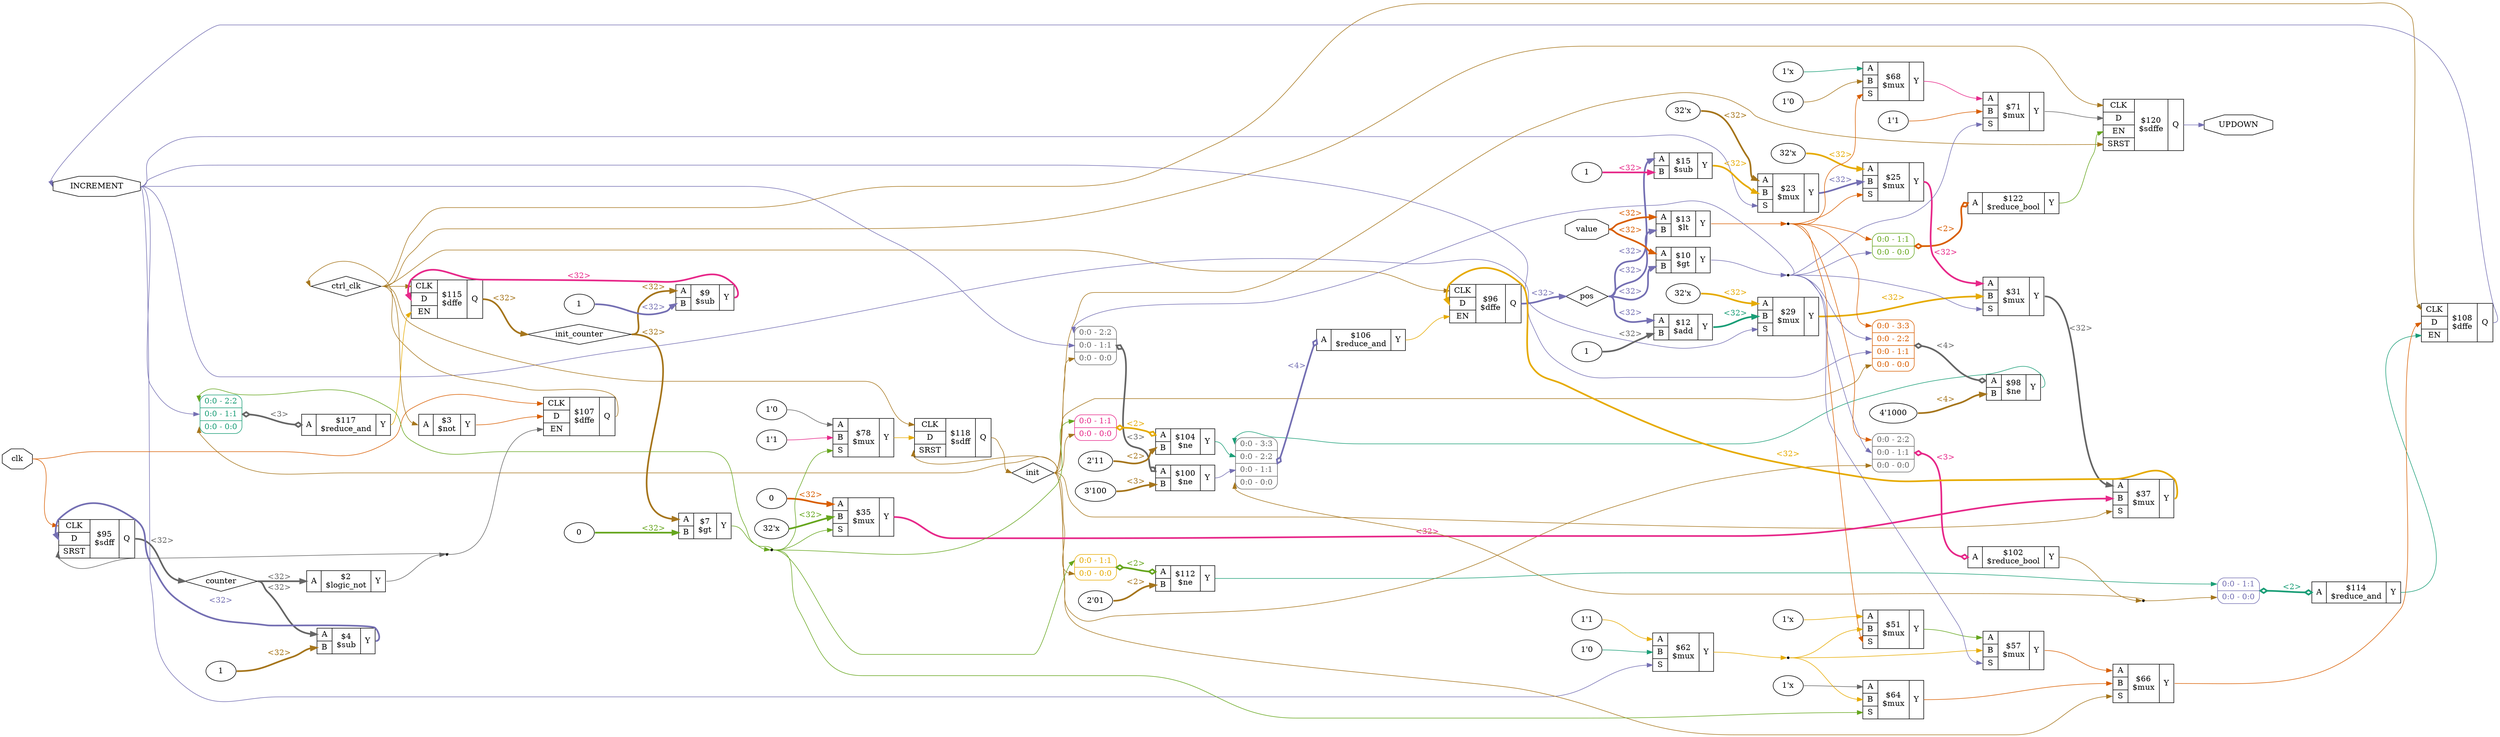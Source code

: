digraph "vout_udpoti" {
rankdir="LR";
remincross=true;
n33 [ shape=octagon, label="INCREMENT", color="black", fontcolor="black" ];
n34 [ shape=octagon, label="UPDOWN", color="black", fontcolor="black" ];
n35 [ shape=octagon, label="clk", color="black", fontcolor="black" ];
n36 [ shape=diamond, label="counter", color="black", fontcolor="black" ];
n37 [ shape=diamond, label="ctrl_clk", color="black", fontcolor="black" ];
n38 [ shape=diamond, label="init", color="black", fontcolor="black" ];
n39 [ shape=diamond, label="init_counter", color="black", fontcolor="black" ];
n40 [ shape=diamond, label="pos", color="black", fontcolor="black" ];
n41 [ shape=octagon, label="value", color="black", fontcolor="black" ];
v0 [ label="1" ];
c45 [ shape=record, label="{{<p42> A|<p43> B}|$12\n$add|{<p44> Y}}",  ];
c50 [ shape=record, label="{{<p46> CLK|<p47> D|<p48> EN}|$107\n$dffe|{<p49> Q}}",  ];
c51 [ shape=record, label="{{<p46> CLK|<p47> D|<p48> EN}|$108\n$dffe|{<p49> Q}}",  ];
c52 [ shape=record, label="{{<p46> CLK|<p47> D|<p48> EN}|$115\n$dffe|{<p49> Q}}",  ];
c54 [ shape=record, label="{{<p46> CLK|<p47> D|<p53> SRST}|$118\n$sdff|{<p49> Q}}",  ];
c55 [ shape=record, label="{{<p46> CLK|<p47> D|<p48> EN|<p53> SRST}|$120\n$sdffe|{<p49> Q}}",  ];
c56 [ shape=record, label="{{<p46> CLK|<p47> D|<p53> SRST}|$95\n$sdff|{<p49> Q}}",  ];
c57 [ shape=record, label="{{<p46> CLK|<p47> D|<p48> EN}|$96\n$dffe|{<p49> Q}}",  ];
v2 [ label="3'100" ];
c58 [ shape=record, label="{{<p42> A|<p43> B}|$100\n$ne|{<p44> Y}}",  ];
x1 [ shape=record, style=rounded, label="<s2> 0:0 - 2:2 |<s1> 0:0 - 1:1 |<s0> 0:0 - 0:0 ", colorscheme="dark28", color="8", fontcolor="8" ];
x1:e -> c58:p42:w [arrowhead=odiamond, arrowtail=odiamond, dir=both, colorscheme="dark28", color="8", fontcolor="8", style="setlinewidth(3)", label="<3>"];
c59 [ shape=record, label="{{<p42> A}|$102\n$reduce_bool|{<p44> Y}}",  ];
x3 [ shape=record, style=rounded, label="<s2> 0:0 - 2:2 |<s1> 0:0 - 1:1 |<s0> 0:0 - 0:0 ", colorscheme="dark28", color="8", fontcolor="8" ];
x3:e -> c59:p42:w [arrowhead=odiamond, arrowtail=odiamond, dir=both, colorscheme="dark28", color="4", fontcolor="4", style="setlinewidth(3)", label="<3>"];
v5 [ label="2'11" ];
c60 [ shape=record, label="{{<p42> A|<p43> B}|$104\n$ne|{<p44> Y}}",  ];
x4 [ shape=record, style=rounded, label="<s1> 0:0 - 1:1 |<s0> 0:0 - 0:0 ", colorscheme="dark28", color="4", fontcolor="4" ];
x4:e -> c60:p42:w [arrowhead=odiamond, arrowtail=odiamond, dir=both, colorscheme="dark28", color="6", fontcolor="6", style="setlinewidth(3)", label="<2>"];
v7 [ label="2'01" ];
c61 [ shape=record, label="{{<p42> A|<p43> B}|$112\n$ne|{<p44> Y}}",  ];
x6 [ shape=record, style=rounded, label="<s1> 0:0 - 1:1 |<s0> 0:0 - 0:0 ", colorscheme="dark28", color="6", fontcolor="6" ];
x6:e -> c61:p42:w [arrowhead=odiamond, arrowtail=odiamond, dir=both, colorscheme="dark28", color="5", fontcolor="5", style="setlinewidth(3)", label="<2>"];
c62 [ shape=record, label="{{<p42> A}|$122\n$reduce_bool|{<p44> Y}}",  ];
x8 [ shape=record, style=rounded, label="<s1> 0:0 - 1:1 |<s0> 0:0 - 0:0 ", colorscheme="dark28", color="5", fontcolor="5" ];
x8:e -> c62:p42:w [arrowhead=odiamond, arrowtail=odiamond, dir=both, colorscheme="dark28", color="2", fontcolor="2", style="setlinewidth(3)", label="<2>"];
v10 [ label="4'1000" ];
c63 [ shape=record, label="{{<p42> A|<p43> B}|$98\n$ne|{<p44> Y}}",  ];
x9 [ shape=record, style=rounded, label="<s3> 0:0 - 3:3 |<s2> 0:0 - 2:2 |<s1> 0:0 - 1:1 |<s0> 0:0 - 0:0 ", colorscheme="dark28", color="2", fontcolor="2" ];
x9:e -> c63:p42:w [arrowhead=odiamond, arrowtail=odiamond, dir=both, colorscheme="dark28", color="8", fontcolor="8", style="setlinewidth(3)", label="<4>"];
c64 [ shape=record, label="{{<p42> A}|$106\n$reduce_and|{<p44> Y}}",  ];
x11 [ shape=record, style=rounded, label="<s3> 0:0 - 3:3 |<s2> 0:0 - 2:2 |<s1> 0:0 - 1:1 |<s0> 0:0 - 0:0 ", colorscheme="dark28", color="8", fontcolor="8" ];
x11:e -> c64:p42:w [arrowhead=odiamond, arrowtail=odiamond, dir=both, colorscheme="dark28", color="3", fontcolor="3", style="setlinewidth(3)", label="<4>"];
c65 [ shape=record, label="{{<p42> A}|$114\n$reduce_and|{<p44> Y}}",  ];
x12 [ shape=record, style=rounded, label="<s1> 0:0 - 1:1 |<s0> 0:0 - 0:0 ", colorscheme="dark28", color="3", fontcolor="3" ];
x12:e -> c65:p42:w [arrowhead=odiamond, arrowtail=odiamond, dir=both, colorscheme="dark28", color="1", fontcolor="1", style="setlinewidth(3)", label="<2>"];
c66 [ shape=record, label="{{<p42> A}|$117\n$reduce_and|{<p44> Y}}",  ];
x13 [ shape=record, style=rounded, label="<s2> 0:0 - 2:2 |<s1> 0:0 - 1:1 |<s0> 0:0 - 0:0 ", colorscheme="dark28", color="1", fontcolor="1" ];
x13:e -> c66:p42:w [arrowhead=odiamond, arrowtail=odiamond, dir=both, colorscheme="dark28", color="8", fontcolor="8", style="setlinewidth(3)", label="<3>"];
c67 [ shape=record, label="{{<p42> A}|$2\n$logic_not|{<p44> Y}}",  ];
v14 [ label="0" ];
c68 [ shape=record, label="{{<p42> A|<p43> B}|$7\n$gt|{<p44> Y}}",  ];
c69 [ shape=record, label="{{<p42> A|<p43> B}|$10\n$gt|{<p44> Y}}",  ];
c70 [ shape=record, label="{{<p42> A|<p43> B}|$13\n$lt|{<p44> Y}}",  ];
c71 [ shape=record, label="{{<p42> A}|$3\n$not|{<p44> Y}}",  ];
v15 [ label="32'x" ];
c73 [ shape=record, label="{{<p42> A|<p43> B|<p72> S}|$23\n$mux|{<p44> Y}}",  ];
v16 [ label="32'x" ];
c74 [ shape=record, label="{{<p42> A|<p43> B|<p72> S}|$25\n$mux|{<p44> Y}}",  ];
v17 [ label="32'x" ];
c75 [ shape=record, label="{{<p42> A|<p43> B|<p72> S}|$29\n$mux|{<p44> Y}}",  ];
c76 [ shape=record, label="{{<p42> A|<p43> B|<p72> S}|$31\n$mux|{<p44> Y}}",  ];
v18 [ label="0" ];
v19 [ label="32'x" ];
c77 [ shape=record, label="{{<p42> A|<p43> B|<p72> S}|$35\n$mux|{<p44> Y}}",  ];
c78 [ shape=record, label="{{<p42> A|<p43> B|<p72> S}|$37\n$mux|{<p44> Y}}",  ];
v20 [ label="1'x" ];
c79 [ shape=record, label="{{<p42> A|<p43> B|<p72> S}|$51\n$mux|{<p44> Y}}",  ];
c80 [ shape=record, label="{{<p42> A|<p43> B|<p72> S}|$57\n$mux|{<p44> Y}}",  ];
v21 [ label="1'1" ];
v22 [ label="1'0" ];
c81 [ shape=record, label="{{<p42> A|<p43> B|<p72> S}|$62\n$mux|{<p44> Y}}",  ];
v23 [ label="1'x" ];
c82 [ shape=record, label="{{<p42> A|<p43> B|<p72> S}|$64\n$mux|{<p44> Y}}",  ];
c83 [ shape=record, label="{{<p42> A|<p43> B|<p72> S}|$66\n$mux|{<p44> Y}}",  ];
v24 [ label="1'x" ];
v25 [ label="1'0" ];
c84 [ shape=record, label="{{<p42> A|<p43> B|<p72> S}|$68\n$mux|{<p44> Y}}",  ];
v26 [ label="1'1" ];
c85 [ shape=record, label="{{<p42> A|<p43> B|<p72> S}|$71\n$mux|{<p44> Y}}",  ];
v27 [ label="1'0" ];
v28 [ label="1'1" ];
c86 [ shape=record, label="{{<p42> A|<p43> B|<p72> S}|$78\n$mux|{<p44> Y}}",  ];
v29 [ label="1" ];
c87 [ shape=record, label="{{<p42> A|<p43> B}|$4\n$sub|{<p44> Y}}",  ];
v30 [ label="1" ];
c88 [ shape=record, label="{{<p42> A|<p43> B}|$9\n$sub|{<p44> Y}}",  ];
v31 [ label="1" ];
c89 [ shape=record, label="{{<p42> A|<p43> B}|$15\n$sub|{<p44> Y}}",  ];
c83:p44:e -> c51:p47:w [colorscheme="dark28", color="2", fontcolor="2", label=""];
c64:p44:e -> c57:p48:w [colorscheme="dark28", color="6", fontcolor="6", label=""];
c65:p44:e -> c51:p48:w [colorscheme="dark28", color="1", fontcolor="1", label=""];
c66:p44:e -> c52:p48:w [colorscheme="dark28", color="6", fontcolor="6", label=""];
n13 [ shape=point ];
c67:p44:e -> n13:w [colorscheme="dark28", color="8", fontcolor="8", label=""];
n13:e -> c50:p48:w [colorscheme="dark28", color="8", fontcolor="8", label=""];
n13:e -> c56:p53:w [colorscheme="dark28", color="8", fontcolor="8", label=""];
n14 [ shape=point ];
c68:p44:e -> n14:w [colorscheme="dark28", color="5", fontcolor="5", label=""];
n14:e -> c77:p72:w [colorscheme="dark28", color="5", fontcolor="5", label=""];
n14:e -> c82:p72:w [colorscheme="dark28", color="5", fontcolor="5", label=""];
n14:e -> c86:p72:w [colorscheme="dark28", color="5", fontcolor="5", label=""];
n14:e -> x13:s2:w [colorscheme="dark28", color="5", fontcolor="5", label=""];
n14:e -> x4:s1:w [colorscheme="dark28", color="5", fontcolor="5", label=""];
n14:e -> x6:s1:w [colorscheme="dark28", color="5", fontcolor="5", label=""];
n15 [ shape=point ];
c69:p44:e -> n15:w [colorscheme="dark28", color="3", fontcolor="3", label=""];
n15:e -> c76:p72:w [colorscheme="dark28", color="3", fontcolor="3", label=""];
n15:e -> c80:p72:w [colorscheme="dark28", color="3", fontcolor="3", label=""];
n15:e -> c85:p72:w [colorscheme="dark28", color="3", fontcolor="3", label=""];
n15:e -> x1:s2:w [colorscheme="dark28", color="3", fontcolor="3", label=""];
n15:e -> x3:s1:w [colorscheme="dark28", color="3", fontcolor="3", label=""];
n15:e -> x8:s0:w [colorscheme="dark28", color="3", fontcolor="3", label=""];
n15:e -> x9:s2:w [colorscheme="dark28", color="3", fontcolor="3", label=""];
n16 [ shape=point ];
c70:p44:e -> n16:w [colorscheme="dark28", color="2", fontcolor="2", label=""];
n16:e -> c74:p72:w [colorscheme="dark28", color="2", fontcolor="2", label=""];
n16:e -> c79:p72:w [colorscheme="dark28", color="2", fontcolor="2", label=""];
n16:e -> c84:p72:w [colorscheme="dark28", color="2", fontcolor="2", label=""];
n16:e -> x3:s2:w [colorscheme="dark28", color="2", fontcolor="2", label=""];
n16:e -> x8:s1:w [colorscheme="dark28", color="2", fontcolor="2", label=""];
n16:e -> x9:s3:w [colorscheme="dark28", color="2", fontcolor="2", label=""];
c71:p44:e -> c50:p47:w [colorscheme="dark28", color="2", fontcolor="2", label=""];
c73:p44:e -> c74:p43:w [colorscheme="dark28", color="3", fontcolor="3", style="setlinewidth(3)", label="<32>"];
c74:p44:e -> c76:p42:w [colorscheme="dark28", color="4", fontcolor="4", style="setlinewidth(3)", label="<32>"];
c78:p44:e -> c57:p47:w [colorscheme="dark28", color="6", fontcolor="6", style="setlinewidth(3)", label="<32>"];
c75:p44:e -> c76:p43:w [colorscheme="dark28", color="6", fontcolor="6", style="setlinewidth(3)", label="<32>"];
c76:p44:e -> c78:p42:w [colorscheme="dark28", color="8", fontcolor="8", style="setlinewidth(3)", label="<32>"];
c77:p44:e -> c78:p43:w [colorscheme="dark28", color="4", fontcolor="4", style="setlinewidth(3)", label="<32>"];
n23 [ shape=point ];
c81:p44:e -> n23:w [colorscheme="dark28", color="6", fontcolor="6", label=""];
n23:e -> c79:p43:w [colorscheme="dark28", color="6", fontcolor="6", label=""];
n23:e -> c80:p43:w [colorscheme="dark28", color="6", fontcolor="6", label=""];
n23:e -> c82:p43:w [colorscheme="dark28", color="6", fontcolor="6", label=""];
c79:p44:e -> c80:p42:w [colorscheme="dark28", color="5", fontcolor="5", label=""];
c80:p44:e -> c83:p42:w [colorscheme="dark28", color="2", fontcolor="2", label=""];
c82:p44:e -> c83:p43:w [colorscheme="dark28", color="2", fontcolor="2", label=""];
c84:p44:e -> c85:p42:w [colorscheme="dark28", color="4", fontcolor="4", label=""];
c85:p44:e -> c55:p47:w [colorscheme="dark28", color="8", fontcolor="8", label=""];
c86:p44:e -> c54:p47:w [colorscheme="dark28", color="6", fontcolor="6", label=""];
c45:p44:e -> c75:p43:w [colorscheme="dark28", color="1", fontcolor="1", style="setlinewidth(3)", label="<32>"];
c87:p44:e -> c56:p47:w [colorscheme="dark28", color="3", fontcolor="3", style="setlinewidth(3)", label="<32>"];
c88:p44:e -> c52:p47:w [colorscheme="dark28", color="4", fontcolor="4", style="setlinewidth(3)", label="<32>"];
c89:p44:e -> c73:p43:w [colorscheme="dark28", color="6", fontcolor="6", style="setlinewidth(3)", label="<32>"];
c51:p49:e -> n33:w [colorscheme="dark28", color="3", fontcolor="3", label=""];
n33:e -> c73:p72:w [colorscheme="dark28", color="3", fontcolor="3", label=""];
n33:e -> c75:p72:w [colorscheme="dark28", color="3", fontcolor="3", label=""];
n33:e -> c81:p72:w [colorscheme="dark28", color="3", fontcolor="3", label=""];
n33:e -> x13:s1:w [colorscheme="dark28", color="3", fontcolor="3", label=""];
n33:e -> x1:s1:w [colorscheme="dark28", color="3", fontcolor="3", label=""];
n33:e -> x9:s1:w [colorscheme="dark28", color="3", fontcolor="3", label=""];
c55:p49:e -> n34:w [colorscheme="dark28", color="3", fontcolor="3", label=""];
n35:e -> c50:p46:w [colorscheme="dark28", color="2", fontcolor="2", label=""];
n35:e -> c56:p46:w [colorscheme="dark28", color="2", fontcolor="2", label=""];
c56:p49:e -> n36:w [colorscheme="dark28", color="8", fontcolor="8", style="setlinewidth(3)", label="<32>"];
n36:e -> c67:p42:w [colorscheme="dark28", color="8", fontcolor="8", style="setlinewidth(3)", label="<32>"];
n36:e -> c87:p42:w [colorscheme="dark28", color="8", fontcolor="8", style="setlinewidth(3)", label="<32>"];
c50:p49:e -> n37:w [colorscheme="dark28", color="7", fontcolor="7", label=""];
n37:e -> c51:p46:w [colorscheme="dark28", color="7", fontcolor="7", label=""];
n37:e -> c52:p46:w [colorscheme="dark28", color="7", fontcolor="7", label=""];
n37:e -> c54:p46:w [colorscheme="dark28", color="7", fontcolor="7", label=""];
n37:e -> c55:p46:w [colorscheme="dark28", color="7", fontcolor="7", label=""];
n37:e -> c57:p46:w [colorscheme="dark28", color="7", fontcolor="7", label=""];
n37:e -> c71:p42:w [colorscheme="dark28", color="7", fontcolor="7", label=""];
c54:p49:e -> n38:w [colorscheme="dark28", color="7", fontcolor="7", label=""];
n38:e -> c54:p53:w [colorscheme="dark28", color="7", fontcolor="7", label=""];
n38:e -> c55:p53:w [colorscheme="dark28", color="7", fontcolor="7", label=""];
n38:e -> c78:p72:w [colorscheme="dark28", color="7", fontcolor="7", label=""];
n38:e -> c83:p72:w [colorscheme="dark28", color="7", fontcolor="7", label=""];
n38:e -> x13:s0:w [colorscheme="dark28", color="7", fontcolor="7", label=""];
n38:e -> x1:s0:w [colorscheme="dark28", color="7", fontcolor="7", label=""];
n38:e -> x3:s0:w [colorscheme="dark28", color="7", fontcolor="7", label=""];
n38:e -> x4:s0:w [colorscheme="dark28", color="7", fontcolor="7", label=""];
n38:e -> x6:s0:w [colorscheme="dark28", color="7", fontcolor="7", label=""];
n38:e -> x9:s0:w [colorscheme="dark28", color="7", fontcolor="7", label=""];
c52:p49:e -> n39:w [colorscheme="dark28", color="7", fontcolor="7", style="setlinewidth(3)", label="<32>"];
n39:e -> c68:p42:w [colorscheme="dark28", color="7", fontcolor="7", style="setlinewidth(3)", label="<32>"];
n39:e -> c88:p42:w [colorscheme="dark28", color="7", fontcolor="7", style="setlinewidth(3)", label="<32>"];
n4 [ shape=point ];
c59:p44:e -> n4:w [colorscheme="dark28", color="7", fontcolor="7", label=""];
n4:e -> x11:s0:w [colorscheme="dark28", color="7", fontcolor="7", label=""];
n4:e -> x12:s0:w [colorscheme="dark28", color="7", fontcolor="7", label=""];
c57:p49:e -> n40:w [colorscheme="dark28", color="3", fontcolor="3", style="setlinewidth(3)", label="<32>"];
n40:e -> c45:p42:w [colorscheme="dark28", color="3", fontcolor="3", style="setlinewidth(3)", label="<32>"];
n40:e -> c69:p43:w [colorscheme="dark28", color="3", fontcolor="3", style="setlinewidth(3)", label="<32>"];
n40:e -> c70:p43:w [colorscheme="dark28", color="3", fontcolor="3", style="setlinewidth(3)", label="<32>"];
n40:e -> c89:p42:w [colorscheme="dark28", color="3", fontcolor="3", style="setlinewidth(3)", label="<32>"];
n41:e -> c69:p42:w [colorscheme="dark28", color="2", fontcolor="2", style="setlinewidth(3)", label="<32>"];
n41:e -> c70:p42:w [colorscheme="dark28", color="2", fontcolor="2", style="setlinewidth(3)", label="<32>"];
c60:p44:e -> x11:s2:w [colorscheme="dark28", color="1", fontcolor="1", label=""];
c61:p44:e -> x12:s1:w [colorscheme="dark28", color="1", fontcolor="1", label=""];
c62:p44:e -> c55:p48:w [colorscheme="dark28", color="5", fontcolor="5", label=""];
c63:p44:e -> x11:s3:w [colorscheme="dark28", color="1", fontcolor="1", label=""];
c58:p44:e -> x11:s1:w [colorscheme="dark28", color="3", fontcolor="3", label=""];
v0:e -> c45:p43:w [colorscheme="dark28", color="8", fontcolor="8", style="setlinewidth(3)", label="<32>"];
v10:e -> c63:p43:w [colorscheme="dark28", color="7", fontcolor="7", style="setlinewidth(3)", label="<4>"];
v14:e -> c68:p43:w [colorscheme="dark28", color="5", fontcolor="5", style="setlinewidth(3)", label="<32>"];
v15:e -> c73:p42:w [colorscheme="dark28", color="7", fontcolor="7", style="setlinewidth(3)", label="<32>"];
v16:e -> c74:p42:w [colorscheme="dark28", color="6", fontcolor="6", style="setlinewidth(3)", label="<32>"];
v17:e -> c75:p42:w [colorscheme="dark28", color="6", fontcolor="6", style="setlinewidth(3)", label="<32>"];
v18:e -> c77:p42:w [colorscheme="dark28", color="2", fontcolor="2", style="setlinewidth(3)", label="<32>"];
v19:e -> c77:p43:w [colorscheme="dark28", color="5", fontcolor="5", style="setlinewidth(3)", label="<32>"];
v2:e -> c58:p43:w [colorscheme="dark28", color="7", fontcolor="7", style="setlinewidth(3)", label="<3>"];
v20:e -> c79:p42:w [colorscheme="dark28", color="6", fontcolor="6", label=""];
v21:e -> c81:p42:w [colorscheme="dark28", color="6", fontcolor="6", label=""];
v22:e -> c81:p43:w [colorscheme="dark28", color="1", fontcolor="1", label=""];
v23:e -> c82:p42:w [colorscheme="dark28", color="8", fontcolor="8", label=""];
v24:e -> c84:p42:w [colorscheme="dark28", color="1", fontcolor="1", label=""];
v25:e -> c84:p43:w [colorscheme="dark28", color="7", fontcolor="7", label=""];
v26:e -> c85:p43:w [colorscheme="dark28", color="2", fontcolor="2", label=""];
v27:e -> c86:p42:w [colorscheme="dark28", color="8", fontcolor="8", label=""];
v28:e -> c86:p43:w [colorscheme="dark28", color="4", fontcolor="4", label=""];
v29:e -> c87:p43:w [colorscheme="dark28", color="7", fontcolor="7", style="setlinewidth(3)", label="<32>"];
v30:e -> c88:p43:w [colorscheme="dark28", color="3", fontcolor="3", style="setlinewidth(3)", label="<32>"];
v31:e -> c89:p43:w [colorscheme="dark28", color="4", fontcolor="4", style="setlinewidth(3)", label="<32>"];
v5:e -> c60:p43:w [colorscheme="dark28", color="7", fontcolor="7", style="setlinewidth(3)", label="<2>"];
v7:e -> c61:p43:w [colorscheme="dark28", color="7", fontcolor="7", style="setlinewidth(3)", label="<2>"];
}
